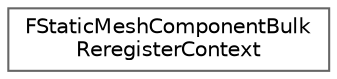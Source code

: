 digraph "Graphical Class Hierarchy"
{
 // INTERACTIVE_SVG=YES
 // LATEX_PDF_SIZE
  bgcolor="transparent";
  edge [fontname=Helvetica,fontsize=10,labelfontname=Helvetica,labelfontsize=10];
  node [fontname=Helvetica,fontsize=10,shape=box,height=0.2,width=0.4];
  rankdir="LR";
  Node0 [id="Node000000",label="FStaticMeshComponentBulk\lReregisterContext",height=0.2,width=0.4,color="grey40", fillcolor="white", style="filled",URL="$dd/da3/classFStaticMeshComponentBulkReregisterContext.html",tooltip=" "];
}
